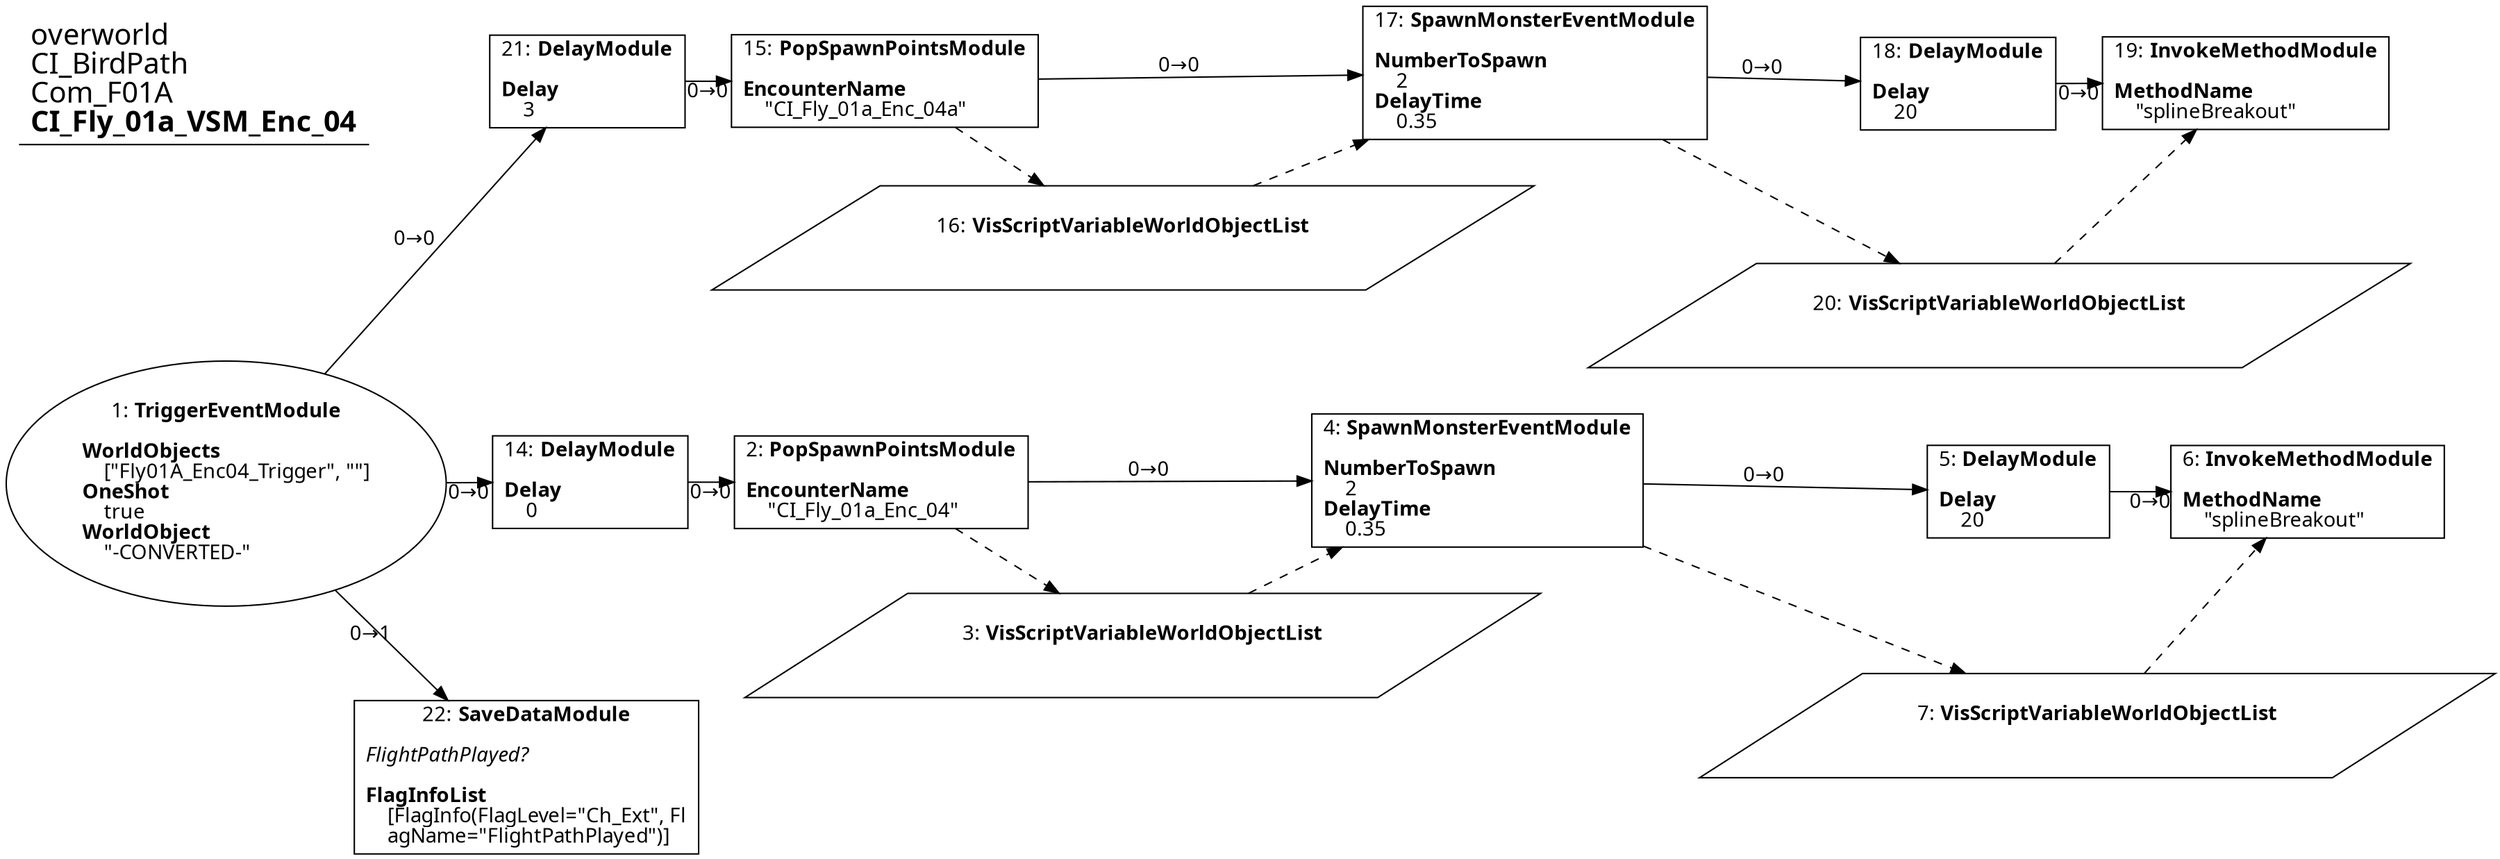 digraph {
    layout = fdp;
    overlap = prism;
    sep = "+16";
    splines = spline;

    node [ shape = box ];

    graph [ fontname = "Segoe UI" ];
    node [ fontname = "Segoe UI" ];
    edge [ fontname = "Segoe UI" ];

    1 [ label = <1: <b>TriggerEventModule</b><br/><br/><b>WorldObjects</b><br align="left"/>    [&quot;Fly01A_Enc04_Trigger&quot;, &quot;&quot;]<br align="left"/><b>OneShot</b><br align="left"/>    true<br align="left"/><b>WorldObject</b><br align="left"/>    &quot;-CONVERTED-&quot;<br align="left"/>> ];
    1 [ shape = oval ]
    1 [ pos = "-0.023000002,-0.20400001!" ];
    1 -> 14 [ label = "0→0" ];
    1 -> 21 [ label = "0→0" ];
    1 -> 22 [ label = "0→1" ];

    2 [ label = <2: <b>PopSpawnPointsModule</b><br/><br/><b>EncounterName</b><br align="left"/>    &quot;CI_Fly_01a_Enc_04&quot;<br align="left"/>> ];
    2 [ pos = "0.432,-0.20500001!" ];
    2 -> 4 [ label = "0→0" ];
    2 -> 3 [ style = dashed ];

    3 [ label = <3: <b>VisScriptVariableWorldObjectList</b><br/><br/>> ];
    3 [ shape = parallelogram ]
    3 [ pos = "0.67,-0.32500002!" ];

    4 [ label = <4: <b>SpawnMonsterEventModule</b><br/><br/><b>NumberToSpawn</b><br align="left"/>    2<br align="left"/><b>DelayTime</b><br align="left"/>    0.35<br align="left"/>> ];
    4 [ pos = "0.882,-0.20500001!" ];
    4 -> 5 [ label = "0→0" ];
    3 -> 4 [ style = dashed ];
    4 -> 7 [ style = dashed ];

    5 [ label = <5: <b>DelayModule</b><br/><br/><b>Delay</b><br align="left"/>    20<br align="left"/>> ];
    5 [ pos = "1.1650001,-0.20500001!" ];
    5 -> 6 [ label = "0→0" ];

    6 [ label = <6: <b>InvokeMethodModule</b><br/><br/><b>MethodName</b><br align="left"/>    &quot;splineBreakout&quot;<br align="left"/>> ];
    6 [ pos = "1.3360001,-0.20500001!" ];
    7 -> 6 [ style = dashed ];

    7 [ label = <7: <b>VisScriptVariableWorldObjectList</b><br/><br/>> ];
    7 [ shape = parallelogram ]
    7 [ pos = "1.1520001,-0.37100002!" ];

    14 [ label = <14: <b>DelayModule</b><br/><br/><b>Delay</b><br align="left"/>    0<br align="left"/>> ];
    14 [ pos = "0.23700002,-0.20400001!" ];
    14 -> 2 [ label = "0→0" ];

    15 [ label = <15: <b>PopSpawnPointsModule</b><br/><br/><b>EncounterName</b><br align="left"/>    &quot;CI_Fly_01a_Enc_04a&quot;<br align="left"/>> ];
    15 [ pos = "0.43,0.089!" ];
    15 -> 17 [ label = "0→0" ];
    15 -> 16 [ style = dashed ];

    16 [ label = <16: <b>VisScriptVariableWorldObjectList</b><br/><br/>> ];
    16 [ shape = parallelogram ]
    16 [ pos = "0.66800004,-0.031000001!" ];

    17 [ label = <17: <b>SpawnMonsterEventModule</b><br/><br/><b>NumberToSpawn</b><br align="left"/>    2<br align="left"/><b>DelayTime</b><br align="left"/>    0.35<br align="left"/>> ];
    17 [ pos = "0.88000005,0.089!" ];
    17 -> 18 [ label = "0→0" ];
    16 -> 17 [ style = dashed ];
    17 -> 20 [ style = dashed ];

    18 [ label = <18: <b>DelayModule</b><br/><br/><b>Delay</b><br align="left"/>    20<br align="left"/>> ];
    18 [ pos = "1.1630001,0.089!" ];
    18 -> 19 [ label = "0→0" ];

    19 [ label = <19: <b>InvokeMethodModule</b><br/><br/><b>MethodName</b><br align="left"/>    &quot;splineBreakout&quot;<br align="left"/>> ];
    19 [ pos = "1.3340001,0.089!" ];
    20 -> 19 [ style = dashed ];

    20 [ label = <20: <b>VisScriptVariableWorldObjectList</b><br/><br/>> ];
    20 [ shape = parallelogram ]
    20 [ pos = "1.1500001,-0.07700001!" ];

    21 [ label = <21: <b>DelayModule</b><br/><br/><b>Delay</b><br align="left"/>    3<br align="left"/>> ];
    21 [ pos = "0.23500001,0.09!" ];
    21 -> 15 [ label = "0→0" ];

    22 [ label = <22: <b>SaveDataModule</b><br/><br/><i>FlightPathPlayed?<br align="left"/></i><br align="left"/><b>FlagInfoList</b><br align="left"/>    [FlagInfo(FlagLevel=&quot;Ch_Ext&quot;, Fl<br align="left"/>    agName=&quot;FlightPathPlayed&quot;)]<br align="left"/>> ];
    22 [ pos = "0.23700002,-0.41500002!" ];

    title [ pos = "-0.024,0.091000006!" ];
    title [ shape = underline ];
    title [ label = <<font point-size="20">overworld<br align="left"/>CI_BirdPath<br align="left"/>Com_F01A<br align="left"/><b>CI_Fly_01a_VSM_Enc_04</b><br align="left"/></font>> ];
}
